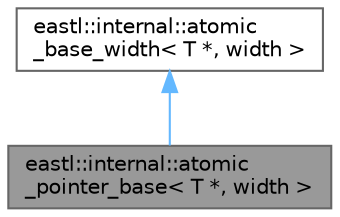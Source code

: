 digraph "eastl::internal::atomic_pointer_base&lt; T *, width &gt;"
{
 // LATEX_PDF_SIZE
  bgcolor="transparent";
  edge [fontname=Helvetica,fontsize=10,labelfontname=Helvetica,labelfontsize=10];
  node [fontname=Helvetica,fontsize=10,shape=box,height=0.2,width=0.4];
  Node1 [id="Node000001",label="eastl::internal::atomic\l_pointer_base\< T *, width \>",height=0.2,width=0.4,color="gray40", fillcolor="grey60", style="filled", fontcolor="black",tooltip=" "];
  Node2 -> Node1 [id="edge1_Node000001_Node000002",dir="back",color="steelblue1",style="solid",tooltip=" "];
  Node2 [id="Node000002",label="eastl::internal::atomic\l_base_width\< T *, width \>",height=0.2,width=0.4,color="gray40", fillcolor="white", style="filled",URL="$structeastl_1_1internal_1_1atomic__base__width.html",tooltip=" "];
}
